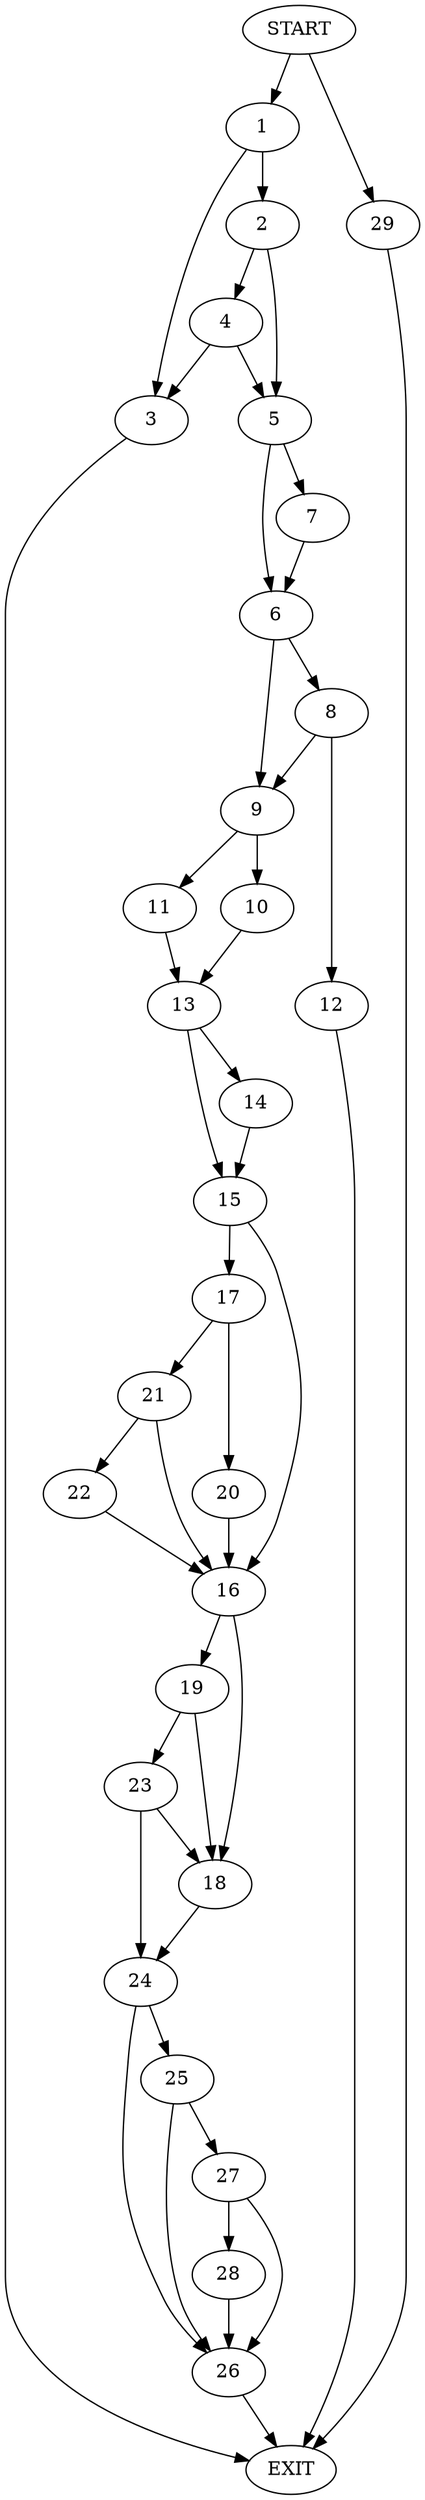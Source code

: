 digraph {
0 [label="START"]
30 [label="EXIT"]
0 -> 1
1 -> 2
1 -> 3
3 -> 30
2 -> 4
2 -> 5
4 -> 5
4 -> 3
5 -> 6
5 -> 7
6 -> 8
6 -> 9
7 -> 6
9 -> 10
9 -> 11
8 -> 12
8 -> 9
12 -> 30
11 -> 13
10 -> 13
13 -> 14
13 -> 15
14 -> 15
15 -> 16
15 -> 17
16 -> 18
16 -> 19
17 -> 20
17 -> 21
21 -> 16
21 -> 22
20 -> 16
22 -> 16
19 -> 18
19 -> 23
18 -> 24
23 -> 24
23 -> 18
24 -> 25
24 -> 26
25 -> 26
25 -> 27
26 -> 30
27 -> 28
27 -> 26
28 -> 26
0 -> 29
29 -> 30
}

